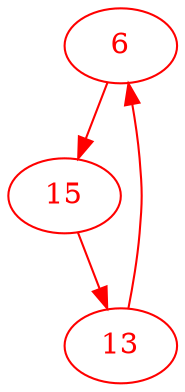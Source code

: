 digraph g{
node [color = red, fontcolor=red]; 6 13 15 ;
6 -> 15 [color=red] ;
13 -> 6 [color=red] ;
15 -> 13 [color=red] ;
}